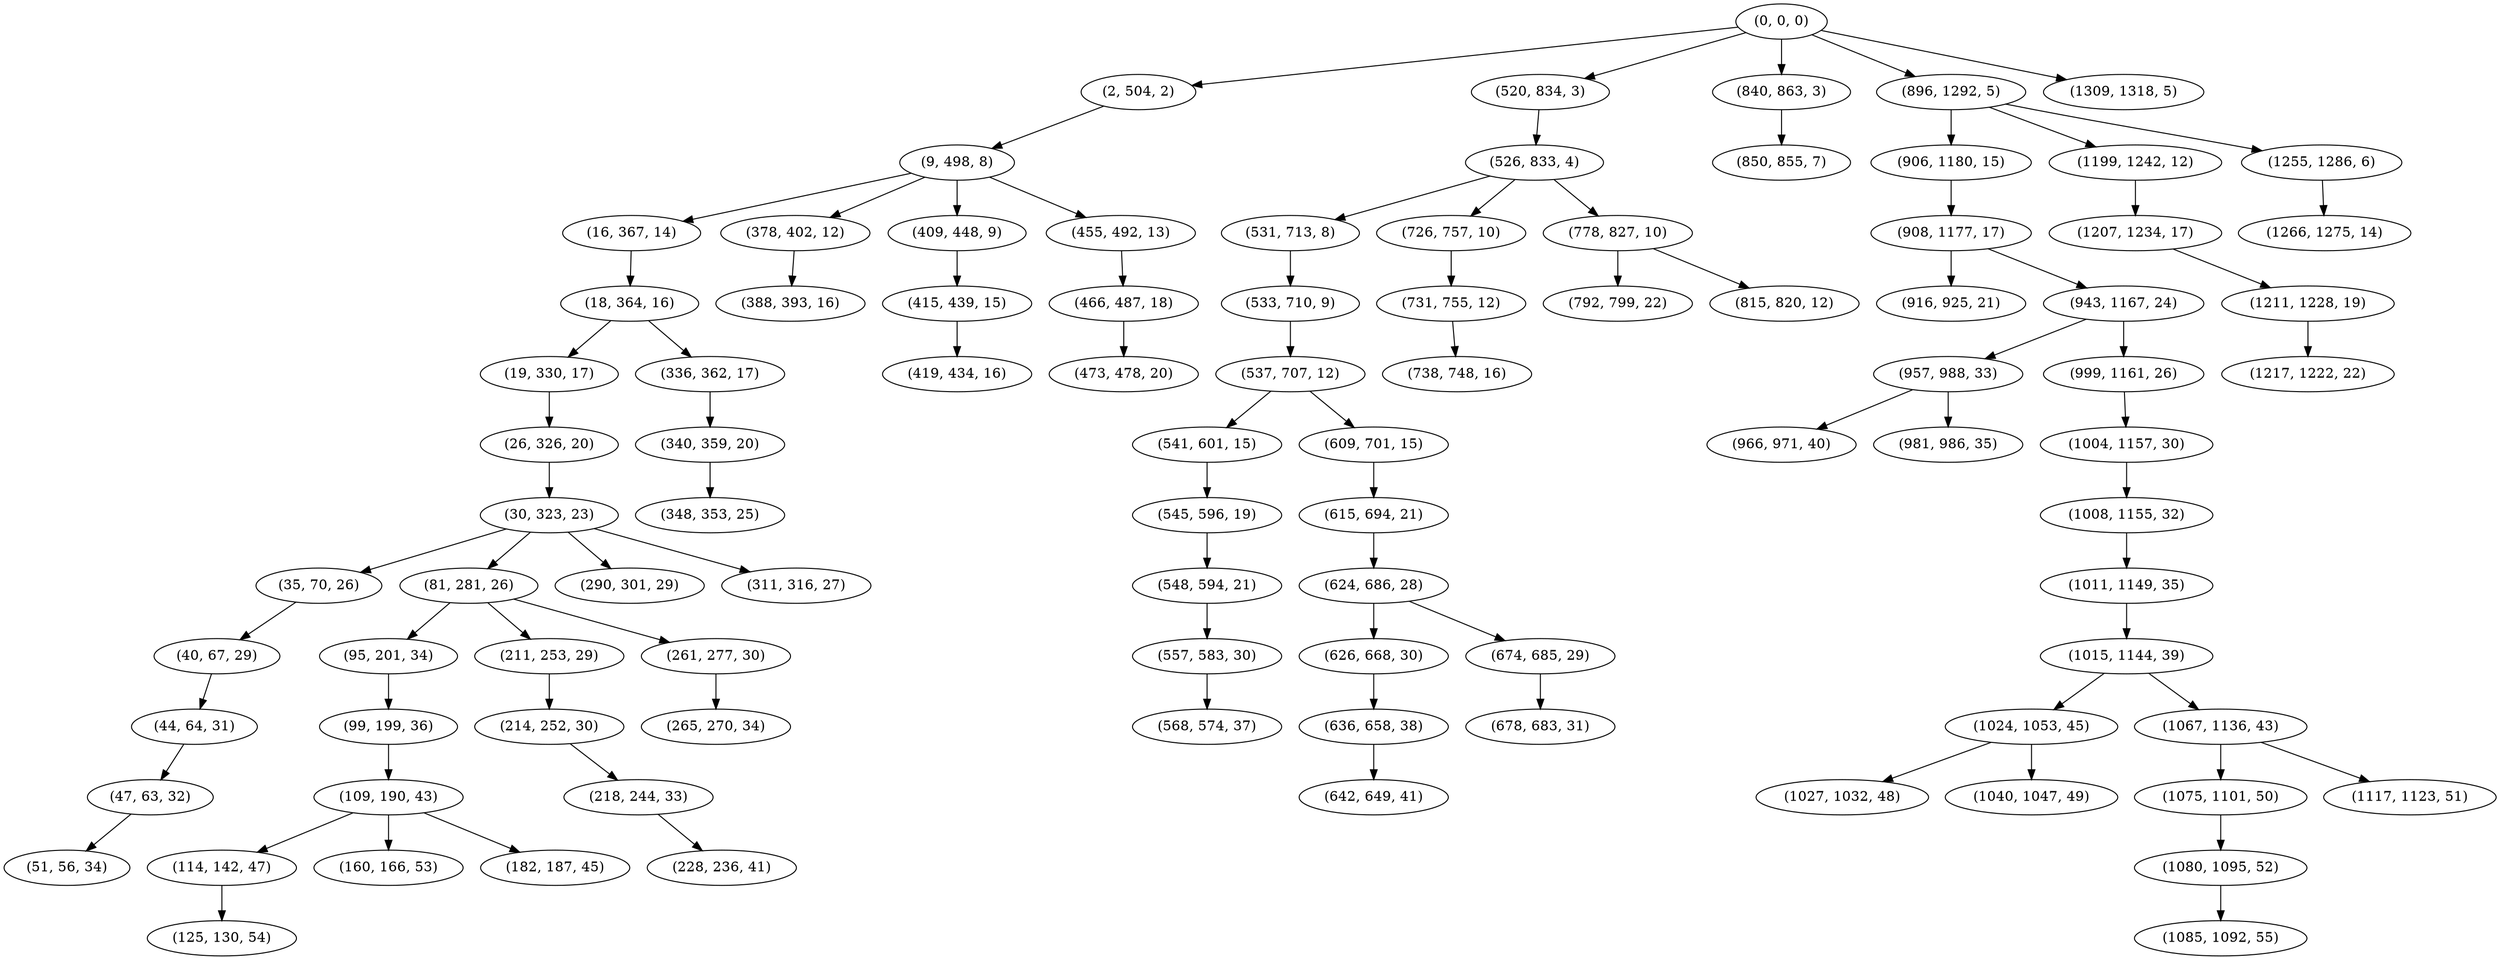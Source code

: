 digraph tree {
    "(0, 0, 0)";
    "(2, 504, 2)";
    "(9, 498, 8)";
    "(16, 367, 14)";
    "(18, 364, 16)";
    "(19, 330, 17)";
    "(26, 326, 20)";
    "(30, 323, 23)";
    "(35, 70, 26)";
    "(40, 67, 29)";
    "(44, 64, 31)";
    "(47, 63, 32)";
    "(51, 56, 34)";
    "(81, 281, 26)";
    "(95, 201, 34)";
    "(99, 199, 36)";
    "(109, 190, 43)";
    "(114, 142, 47)";
    "(125, 130, 54)";
    "(160, 166, 53)";
    "(182, 187, 45)";
    "(211, 253, 29)";
    "(214, 252, 30)";
    "(218, 244, 33)";
    "(228, 236, 41)";
    "(261, 277, 30)";
    "(265, 270, 34)";
    "(290, 301, 29)";
    "(311, 316, 27)";
    "(336, 362, 17)";
    "(340, 359, 20)";
    "(348, 353, 25)";
    "(378, 402, 12)";
    "(388, 393, 16)";
    "(409, 448, 9)";
    "(415, 439, 15)";
    "(419, 434, 16)";
    "(455, 492, 13)";
    "(466, 487, 18)";
    "(473, 478, 20)";
    "(520, 834, 3)";
    "(526, 833, 4)";
    "(531, 713, 8)";
    "(533, 710, 9)";
    "(537, 707, 12)";
    "(541, 601, 15)";
    "(545, 596, 19)";
    "(548, 594, 21)";
    "(557, 583, 30)";
    "(568, 574, 37)";
    "(609, 701, 15)";
    "(615, 694, 21)";
    "(624, 686, 28)";
    "(626, 668, 30)";
    "(636, 658, 38)";
    "(642, 649, 41)";
    "(674, 685, 29)";
    "(678, 683, 31)";
    "(726, 757, 10)";
    "(731, 755, 12)";
    "(738, 748, 16)";
    "(778, 827, 10)";
    "(792, 799, 22)";
    "(815, 820, 12)";
    "(840, 863, 3)";
    "(850, 855, 7)";
    "(896, 1292, 5)";
    "(906, 1180, 15)";
    "(908, 1177, 17)";
    "(916, 925, 21)";
    "(943, 1167, 24)";
    "(957, 988, 33)";
    "(966, 971, 40)";
    "(981, 986, 35)";
    "(999, 1161, 26)";
    "(1004, 1157, 30)";
    "(1008, 1155, 32)";
    "(1011, 1149, 35)";
    "(1015, 1144, 39)";
    "(1024, 1053, 45)";
    "(1027, 1032, 48)";
    "(1040, 1047, 49)";
    "(1067, 1136, 43)";
    "(1075, 1101, 50)";
    "(1080, 1095, 52)";
    "(1085, 1092, 55)";
    "(1117, 1123, 51)";
    "(1199, 1242, 12)";
    "(1207, 1234, 17)";
    "(1211, 1228, 19)";
    "(1217, 1222, 22)";
    "(1255, 1286, 6)";
    "(1266, 1275, 14)";
    "(1309, 1318, 5)";
    "(0, 0, 0)" -> "(2, 504, 2)";
    "(0, 0, 0)" -> "(520, 834, 3)";
    "(0, 0, 0)" -> "(840, 863, 3)";
    "(0, 0, 0)" -> "(896, 1292, 5)";
    "(0, 0, 0)" -> "(1309, 1318, 5)";
    "(2, 504, 2)" -> "(9, 498, 8)";
    "(9, 498, 8)" -> "(16, 367, 14)";
    "(9, 498, 8)" -> "(378, 402, 12)";
    "(9, 498, 8)" -> "(409, 448, 9)";
    "(9, 498, 8)" -> "(455, 492, 13)";
    "(16, 367, 14)" -> "(18, 364, 16)";
    "(18, 364, 16)" -> "(19, 330, 17)";
    "(18, 364, 16)" -> "(336, 362, 17)";
    "(19, 330, 17)" -> "(26, 326, 20)";
    "(26, 326, 20)" -> "(30, 323, 23)";
    "(30, 323, 23)" -> "(35, 70, 26)";
    "(30, 323, 23)" -> "(81, 281, 26)";
    "(30, 323, 23)" -> "(290, 301, 29)";
    "(30, 323, 23)" -> "(311, 316, 27)";
    "(35, 70, 26)" -> "(40, 67, 29)";
    "(40, 67, 29)" -> "(44, 64, 31)";
    "(44, 64, 31)" -> "(47, 63, 32)";
    "(47, 63, 32)" -> "(51, 56, 34)";
    "(81, 281, 26)" -> "(95, 201, 34)";
    "(81, 281, 26)" -> "(211, 253, 29)";
    "(81, 281, 26)" -> "(261, 277, 30)";
    "(95, 201, 34)" -> "(99, 199, 36)";
    "(99, 199, 36)" -> "(109, 190, 43)";
    "(109, 190, 43)" -> "(114, 142, 47)";
    "(109, 190, 43)" -> "(160, 166, 53)";
    "(109, 190, 43)" -> "(182, 187, 45)";
    "(114, 142, 47)" -> "(125, 130, 54)";
    "(211, 253, 29)" -> "(214, 252, 30)";
    "(214, 252, 30)" -> "(218, 244, 33)";
    "(218, 244, 33)" -> "(228, 236, 41)";
    "(261, 277, 30)" -> "(265, 270, 34)";
    "(336, 362, 17)" -> "(340, 359, 20)";
    "(340, 359, 20)" -> "(348, 353, 25)";
    "(378, 402, 12)" -> "(388, 393, 16)";
    "(409, 448, 9)" -> "(415, 439, 15)";
    "(415, 439, 15)" -> "(419, 434, 16)";
    "(455, 492, 13)" -> "(466, 487, 18)";
    "(466, 487, 18)" -> "(473, 478, 20)";
    "(520, 834, 3)" -> "(526, 833, 4)";
    "(526, 833, 4)" -> "(531, 713, 8)";
    "(526, 833, 4)" -> "(726, 757, 10)";
    "(526, 833, 4)" -> "(778, 827, 10)";
    "(531, 713, 8)" -> "(533, 710, 9)";
    "(533, 710, 9)" -> "(537, 707, 12)";
    "(537, 707, 12)" -> "(541, 601, 15)";
    "(537, 707, 12)" -> "(609, 701, 15)";
    "(541, 601, 15)" -> "(545, 596, 19)";
    "(545, 596, 19)" -> "(548, 594, 21)";
    "(548, 594, 21)" -> "(557, 583, 30)";
    "(557, 583, 30)" -> "(568, 574, 37)";
    "(609, 701, 15)" -> "(615, 694, 21)";
    "(615, 694, 21)" -> "(624, 686, 28)";
    "(624, 686, 28)" -> "(626, 668, 30)";
    "(624, 686, 28)" -> "(674, 685, 29)";
    "(626, 668, 30)" -> "(636, 658, 38)";
    "(636, 658, 38)" -> "(642, 649, 41)";
    "(674, 685, 29)" -> "(678, 683, 31)";
    "(726, 757, 10)" -> "(731, 755, 12)";
    "(731, 755, 12)" -> "(738, 748, 16)";
    "(778, 827, 10)" -> "(792, 799, 22)";
    "(778, 827, 10)" -> "(815, 820, 12)";
    "(840, 863, 3)" -> "(850, 855, 7)";
    "(896, 1292, 5)" -> "(906, 1180, 15)";
    "(896, 1292, 5)" -> "(1199, 1242, 12)";
    "(896, 1292, 5)" -> "(1255, 1286, 6)";
    "(906, 1180, 15)" -> "(908, 1177, 17)";
    "(908, 1177, 17)" -> "(916, 925, 21)";
    "(908, 1177, 17)" -> "(943, 1167, 24)";
    "(943, 1167, 24)" -> "(957, 988, 33)";
    "(943, 1167, 24)" -> "(999, 1161, 26)";
    "(957, 988, 33)" -> "(966, 971, 40)";
    "(957, 988, 33)" -> "(981, 986, 35)";
    "(999, 1161, 26)" -> "(1004, 1157, 30)";
    "(1004, 1157, 30)" -> "(1008, 1155, 32)";
    "(1008, 1155, 32)" -> "(1011, 1149, 35)";
    "(1011, 1149, 35)" -> "(1015, 1144, 39)";
    "(1015, 1144, 39)" -> "(1024, 1053, 45)";
    "(1015, 1144, 39)" -> "(1067, 1136, 43)";
    "(1024, 1053, 45)" -> "(1027, 1032, 48)";
    "(1024, 1053, 45)" -> "(1040, 1047, 49)";
    "(1067, 1136, 43)" -> "(1075, 1101, 50)";
    "(1067, 1136, 43)" -> "(1117, 1123, 51)";
    "(1075, 1101, 50)" -> "(1080, 1095, 52)";
    "(1080, 1095, 52)" -> "(1085, 1092, 55)";
    "(1199, 1242, 12)" -> "(1207, 1234, 17)";
    "(1207, 1234, 17)" -> "(1211, 1228, 19)";
    "(1211, 1228, 19)" -> "(1217, 1222, 22)";
    "(1255, 1286, 6)" -> "(1266, 1275, 14)";
}
